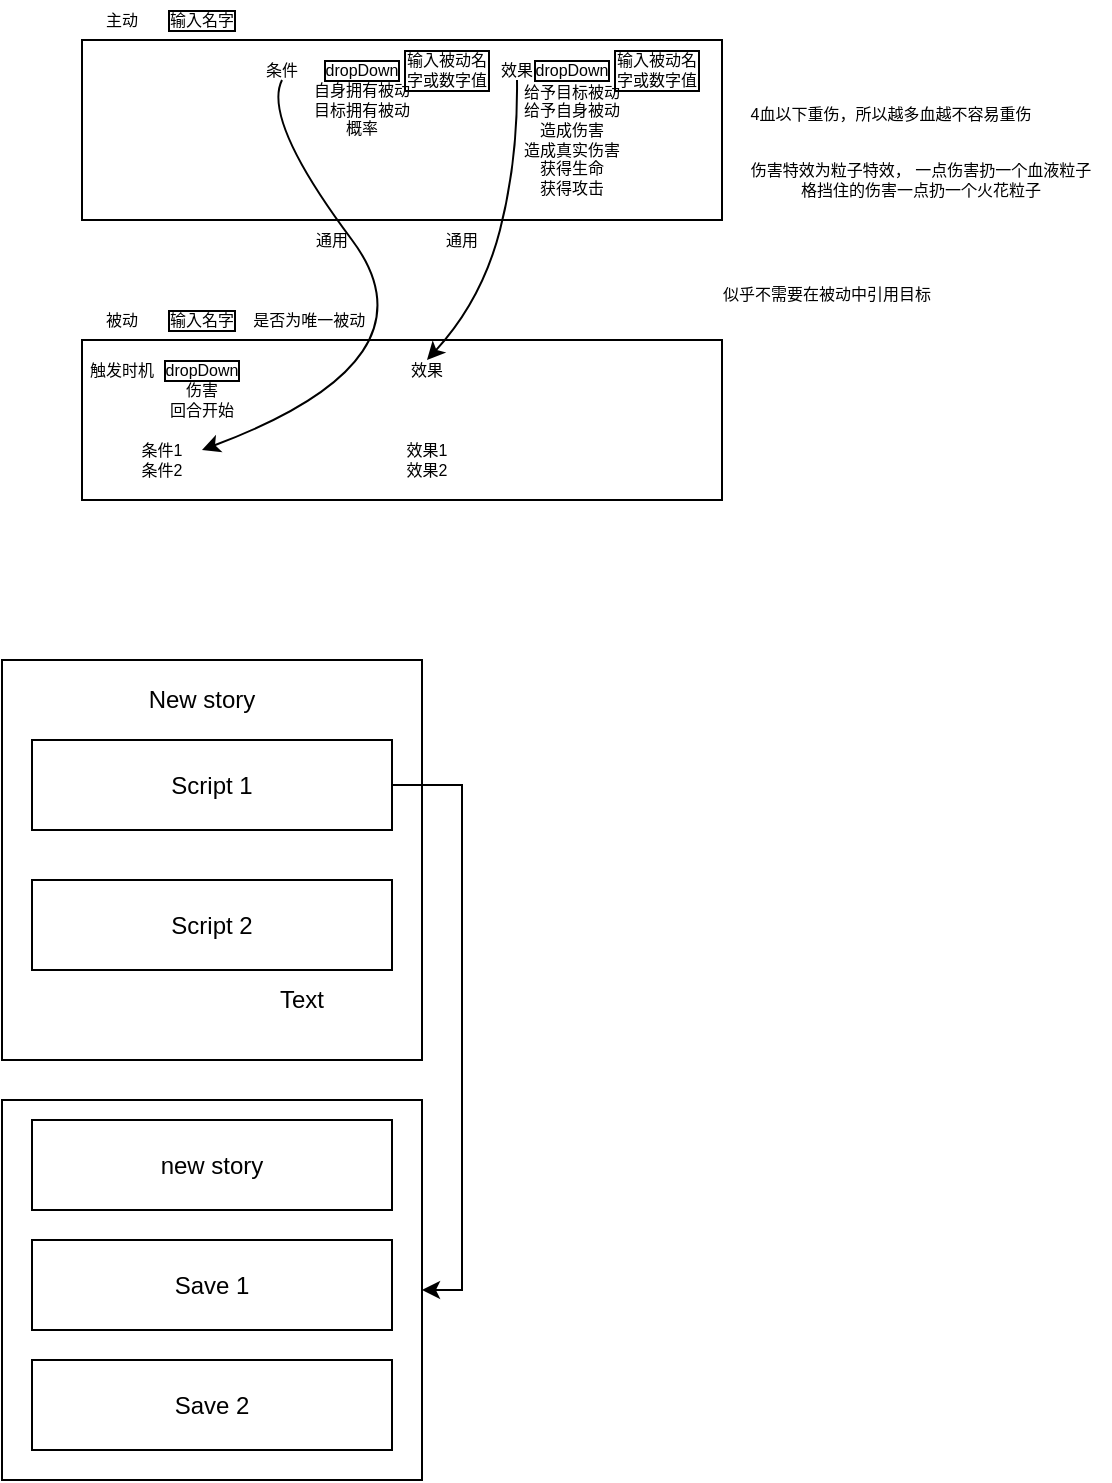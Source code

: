 <mxfile version="12.7.9" type="device"><diagram id="ERmdnXfw4FSJjOAFOIcJ" name="Page-1"><mxGraphModel dx="526" dy="593" grid="1" gridSize="10" guides="1" tooltips="1" connect="1" arrows="1" fold="1" page="1" pageScale="1" pageWidth="850" pageHeight="1100" math="0" shadow="0"><root><mxCell id="0"/><mxCell id="1" parent="0"/><mxCell id="nITK6FYET3wzOXGWQagu-4" value="" style="rounded=0;whiteSpace=wrap;html=1;fontSize=8;" parent="1" vertex="1"><mxGeometry x="160" y="370" width="320" height="80" as="geometry"/></mxCell><mxCell id="nITK6FYET3wzOXGWQagu-3" value="触发时机" style="text;html=1;strokeColor=none;fillColor=none;align=center;verticalAlign=middle;whiteSpace=wrap;rounded=0;fontSize=8;" parent="1" vertex="1"><mxGeometry x="160" y="380" width="40" height="10" as="geometry"/></mxCell><mxCell id="nITK6FYET3wzOXGWQagu-6" value="效果" style="text;html=1;strokeColor=none;fillColor=none;align=center;verticalAlign=middle;whiteSpace=wrap;rounded=0;fontSize=8;" parent="1" vertex="1"><mxGeometry x="320" y="380" width="25" height="10" as="geometry"/></mxCell><mxCell id="nITK6FYET3wzOXGWQagu-7" value="dropDown" style="text;html=1;strokeColor=none;fillColor=none;align=center;verticalAlign=middle;whiteSpace=wrap;rounded=0;fontSize=8;labelBorderColor=#000000;" parent="1" vertex="1"><mxGeometry x="200" y="380" width="40" height="10" as="geometry"/></mxCell><mxCell id="nITK6FYET3wzOXGWQagu-10" value="条件1&lt;br&gt;条件2" style="text;html=1;strokeColor=none;fillColor=none;align=center;verticalAlign=middle;whiteSpace=wrap;rounded=0;fontSize=8;" parent="1" vertex="1"><mxGeometry x="180" y="420" width="40" height="20" as="geometry"/></mxCell><mxCell id="nITK6FYET3wzOXGWQagu-12" value="" style="rounded=0;whiteSpace=wrap;html=1;fontSize=8;" parent="1" vertex="1"><mxGeometry x="160" y="220" width="320" height="90" as="geometry"/></mxCell><mxCell id="nITK6FYET3wzOXGWQagu-14" value="效果" style="text;html=1;strokeColor=none;fillColor=none;align=center;verticalAlign=middle;whiteSpace=wrap;rounded=0;fontSize=8;" parent="1" vertex="1"><mxGeometry x="365" y="230" width="25" height="10" as="geometry"/></mxCell><mxCell id="nITK6FYET3wzOXGWQagu-16" value="dropDown" style="text;html=1;strokeColor=none;fillColor=none;align=center;verticalAlign=middle;whiteSpace=wrap;rounded=0;fontSize=8;labelBorderColor=#000000;" parent="1" vertex="1"><mxGeometry x="385" y="230" width="40" height="10" as="geometry"/></mxCell><mxCell id="nITK6FYET3wzOXGWQagu-17" value="条件" style="text;html=1;strokeColor=none;fillColor=none;align=center;verticalAlign=middle;whiteSpace=wrap;rounded=0;fontSize=8;" parent="1" vertex="1"><mxGeometry x="240" y="230" width="40" height="10" as="geometry"/></mxCell><mxCell id="nITK6FYET3wzOXGWQagu-18" value="dropDown" style="text;html=1;strokeColor=none;fillColor=none;align=center;verticalAlign=middle;whiteSpace=wrap;rounded=0;fontSize=8;labelBorderColor=#000000;" parent="1" vertex="1"><mxGeometry x="280" y="230" width="40" height="10" as="geometry"/></mxCell><mxCell id="nITK6FYET3wzOXGWQagu-19" value="被动" style="text;html=1;strokeColor=none;fillColor=none;align=center;verticalAlign=middle;whiteSpace=wrap;rounded=0;fontSize=8;" parent="1" vertex="1"><mxGeometry x="160" y="350" width="40" height="20" as="geometry"/></mxCell><mxCell id="nITK6FYET3wzOXGWQagu-20" value="主动" style="text;html=1;strokeColor=none;fillColor=none;align=center;verticalAlign=middle;whiteSpace=wrap;rounded=0;fontSize=8;" parent="1" vertex="1"><mxGeometry x="160" y="200" width="40" height="20" as="geometry"/></mxCell><mxCell id="nITK6FYET3wzOXGWQagu-21" value="输入名字" style="text;html=1;strokeColor=none;fillColor=none;align=center;verticalAlign=middle;whiteSpace=wrap;rounded=0;fontSize=8;labelBorderColor=#000000;" parent="1" vertex="1"><mxGeometry x="200" y="205" width="40" height="10" as="geometry"/></mxCell><mxCell id="nITK6FYET3wzOXGWQagu-23" value="输入名字" style="text;html=1;strokeColor=none;fillColor=none;align=center;verticalAlign=middle;whiteSpace=wrap;rounded=0;fontSize=8;labelBorderColor=#000000;" parent="1" vertex="1"><mxGeometry x="200" y="355" width="40" height="10" as="geometry"/></mxCell><mxCell id="nITK6FYET3wzOXGWQagu-25" value="输入被动名字或数字值" style="text;html=1;strokeColor=none;fillColor=none;align=center;verticalAlign=middle;whiteSpace=wrap;rounded=0;fontSize=8;labelBorderColor=#000000;" parent="1" vertex="1"><mxGeometry x="320" y="230" width="45" height="10" as="geometry"/></mxCell><mxCell id="nITK6FYET3wzOXGWQagu-26" value="输入被动名字或数字值" style="text;html=1;strokeColor=none;fillColor=none;align=center;verticalAlign=middle;whiteSpace=wrap;rounded=0;fontSize=8;labelBorderColor=#000000;" parent="1" vertex="1"><mxGeometry x="425" y="230" width="45" height="10" as="geometry"/></mxCell><mxCell id="nITK6FYET3wzOXGWQagu-27" value="自身拥有被动&lt;br&gt;目标拥有被动&lt;br&gt;概率&lt;br&gt;" style="text;html=1;strokeColor=none;fillColor=none;align=center;verticalAlign=middle;whiteSpace=wrap;rounded=0;fontSize=8;" parent="1" vertex="1"><mxGeometry x="265" y="240" width="70" height="30" as="geometry"/></mxCell><mxCell id="nITK6FYET3wzOXGWQagu-28" value="" style="curved=1;endArrow=classic;html=1;fontSize=8;exitX=0.5;exitY=1;exitDx=0;exitDy=0;entryX=1;entryY=0.25;entryDx=0;entryDy=0;" parent="1" source="nITK6FYET3wzOXGWQagu-17" target="nITK6FYET3wzOXGWQagu-10" edge="1"><mxGeometry width="50" height="50" relative="1" as="geometry"><mxPoint x="290" y="360" as="sourcePoint"/><mxPoint x="340" y="310" as="targetPoint"/><Array as="points"><mxPoint x="250" y="260"/><mxPoint x="340" y="380"/></Array></mxGeometry></mxCell><mxCell id="nITK6FYET3wzOXGWQagu-29" value="" style="curved=1;endArrow=classic;html=1;fontSize=8;exitX=0.5;exitY=1;exitDx=0;exitDy=0;entryX=0.5;entryY=0;entryDx=0;entryDy=0;" parent="1" source="nITK6FYET3wzOXGWQagu-14" target="nITK6FYET3wzOXGWQagu-6" edge="1"><mxGeometry width="50" height="50" relative="1" as="geometry"><mxPoint x="270" y="250" as="sourcePoint"/><mxPoint x="270" y="390" as="targetPoint"/><Array as="points"><mxPoint x="378" y="280"/><mxPoint x="360" y="350"/></Array></mxGeometry></mxCell><mxCell id="nITK6FYET3wzOXGWQagu-30" value="通用" style="text;html=1;strokeColor=none;fillColor=none;align=center;verticalAlign=middle;whiteSpace=wrap;rounded=0;fontSize=8;" parent="1" vertex="1"><mxGeometry x="265" y="310" width="40" height="20" as="geometry"/></mxCell><mxCell id="nITK6FYET3wzOXGWQagu-31" value="通用" style="text;html=1;strokeColor=none;fillColor=none;align=center;verticalAlign=middle;whiteSpace=wrap;rounded=0;fontSize=8;" parent="1" vertex="1"><mxGeometry x="330" y="310" width="40" height="20" as="geometry"/></mxCell><mxCell id="nITK6FYET3wzOXGWQagu-32" value="&amp;nbsp;是否为唯一被动" style="text;html=1;strokeColor=none;fillColor=none;align=center;verticalAlign=middle;whiteSpace=wrap;rounded=0;fontSize=8;" parent="1" vertex="1"><mxGeometry x="240" y="355" width="65" height="10" as="geometry"/></mxCell><mxCell id="nITK6FYET3wzOXGWQagu-33" value="伤害&lt;br&gt;回合开始&lt;br&gt;" style="text;html=1;strokeColor=none;fillColor=none;align=center;verticalAlign=middle;whiteSpace=wrap;rounded=0;fontSize=8;" parent="1" vertex="1"><mxGeometry x="185" y="390" width="70" height="20" as="geometry"/></mxCell><mxCell id="nITK6FYET3wzOXGWQagu-34" value="给予目标被动&lt;br&gt;给予自身被动&lt;br&gt;造成伤害&lt;br&gt;造成真实伤害&lt;br&gt;获得生命&lt;br&gt;获得攻击" style="text;html=1;strokeColor=none;fillColor=none;align=center;verticalAlign=middle;whiteSpace=wrap;rounded=0;fontSize=8;" parent="1" vertex="1"><mxGeometry x="370" y="240" width="70" height="60" as="geometry"/></mxCell><mxCell id="nITK6FYET3wzOXGWQagu-38" value="效果1&lt;br&gt;效果2" style="text;html=1;strokeColor=none;fillColor=none;align=center;verticalAlign=middle;whiteSpace=wrap;rounded=0;fontSize=8;" parent="1" vertex="1"><mxGeometry x="320" y="420" width="25" height="20" as="geometry"/></mxCell><mxCell id="nITK6FYET3wzOXGWQagu-39" value="似乎不需要在被动中引用目标" style="text;html=1;align=center;verticalAlign=middle;resizable=0;points=[];autosize=1;fontSize=8;" parent="1" vertex="1"><mxGeometry x="472" y="337" width="120" height="20" as="geometry"/></mxCell><mxCell id="nITK6FYET3wzOXGWQagu-40" value="4血以下重伤，所以越多血越不容易重伤" style="text;html=1;align=center;verticalAlign=middle;resizable=0;points=[];autosize=1;fontSize=8;" parent="1" vertex="1"><mxGeometry x="484" y="247" width="160" height="20" as="geometry"/></mxCell><mxCell id="nITK6FYET3wzOXGWQagu-42" value="伤害特效为粒子特效， 一点伤害扔一个血液粒子&lt;br&gt;格挡住的伤害一点扔一个火花粒子" style="text;html=1;align=center;verticalAlign=middle;resizable=0;points=[];autosize=1;fontSize=8;" parent="1" vertex="1"><mxGeometry x="484" y="275" width="190" height="30" as="geometry"/></mxCell><mxCell id="BXlyFkjQFS0CLfffC436-1" value="" style="rounded=0;whiteSpace=wrap;html=1;" parent="1" vertex="1"><mxGeometry x="120" y="530" width="210" height="200" as="geometry"/></mxCell><mxCell id="HfKetgtVaaRpJa2G_S9D-3" style="edgeStyle=orthogonalEdgeStyle;rounded=0;orthogonalLoop=1;jettySize=auto;html=1;exitX=1;exitY=0.5;exitDx=0;exitDy=0;entryX=1;entryY=0.5;entryDx=0;entryDy=0;" edge="1" parent="1" source="BXlyFkjQFS0CLfffC436-2" target="BXlyFkjQFS0CLfffC436-4"><mxGeometry relative="1" as="geometry"/></mxCell><mxCell id="BXlyFkjQFS0CLfffC436-2" value="Script 1" style="rounded=0;whiteSpace=wrap;html=1;" parent="1" vertex="1"><mxGeometry x="135" y="570" width="180" height="45" as="geometry"/></mxCell><mxCell id="BXlyFkjQFS0CLfffC436-3" value="Script 2" style="rounded=0;whiteSpace=wrap;html=1;" parent="1" vertex="1"><mxGeometry x="135" y="640" width="180" height="45" as="geometry"/></mxCell><mxCell id="BXlyFkjQFS0CLfffC436-4" value="" style="rounded=0;whiteSpace=wrap;html=1;" parent="1" vertex="1"><mxGeometry x="120" y="750" width="210" height="190" as="geometry"/></mxCell><mxCell id="BXlyFkjQFS0CLfffC436-5" value="new story" style="rounded=0;whiteSpace=wrap;html=1;" parent="1" vertex="1"><mxGeometry x="135" y="760" width="180" height="45" as="geometry"/></mxCell><mxCell id="BXlyFkjQFS0CLfffC436-6" value="Save 1" style="rounded=0;whiteSpace=wrap;html=1;" parent="1" vertex="1"><mxGeometry x="135" y="820" width="180" height="45" as="geometry"/></mxCell><mxCell id="BXlyFkjQFS0CLfffC436-7" value="Save 2" style="rounded=0;whiteSpace=wrap;html=1;" parent="1" vertex="1"><mxGeometry x="135" y="880" width="180" height="45" as="geometry"/></mxCell><mxCell id="HfKetgtVaaRpJa2G_S9D-1" value="Text" style="text;html=1;strokeColor=none;fillColor=none;align=center;verticalAlign=middle;whiteSpace=wrap;rounded=0;" vertex="1" parent="1"><mxGeometry x="250" y="690" width="40" height="20" as="geometry"/></mxCell><mxCell id="HfKetgtVaaRpJa2G_S9D-2" value="New story" style="text;html=1;strokeColor=none;fillColor=none;align=center;verticalAlign=middle;whiteSpace=wrap;rounded=0;" vertex="1" parent="1"><mxGeometry x="160" y="540" width="120" height="20" as="geometry"/></mxCell></root></mxGraphModel></diagram></mxfile>